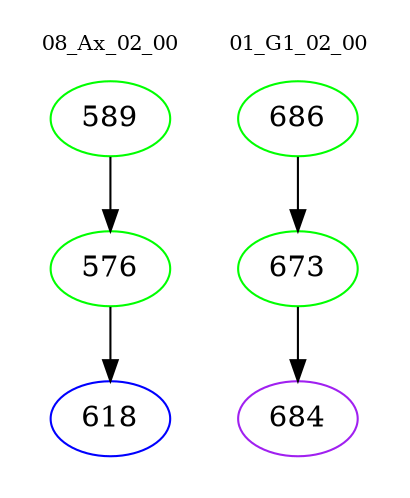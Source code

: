 digraph{
subgraph cluster_0 {
color = white
label = "08_Ax_02_00";
fontsize=10;
T0_589 [label="589", color="green"]
T0_589 -> T0_576 [color="black"]
T0_576 [label="576", color="green"]
T0_576 -> T0_618 [color="black"]
T0_618 [label="618", color="blue"]
}
subgraph cluster_1 {
color = white
label = "01_G1_02_00";
fontsize=10;
T1_686 [label="686", color="green"]
T1_686 -> T1_673 [color="black"]
T1_673 [label="673", color="green"]
T1_673 -> T1_684 [color="black"]
T1_684 [label="684", color="purple"]
}
}
